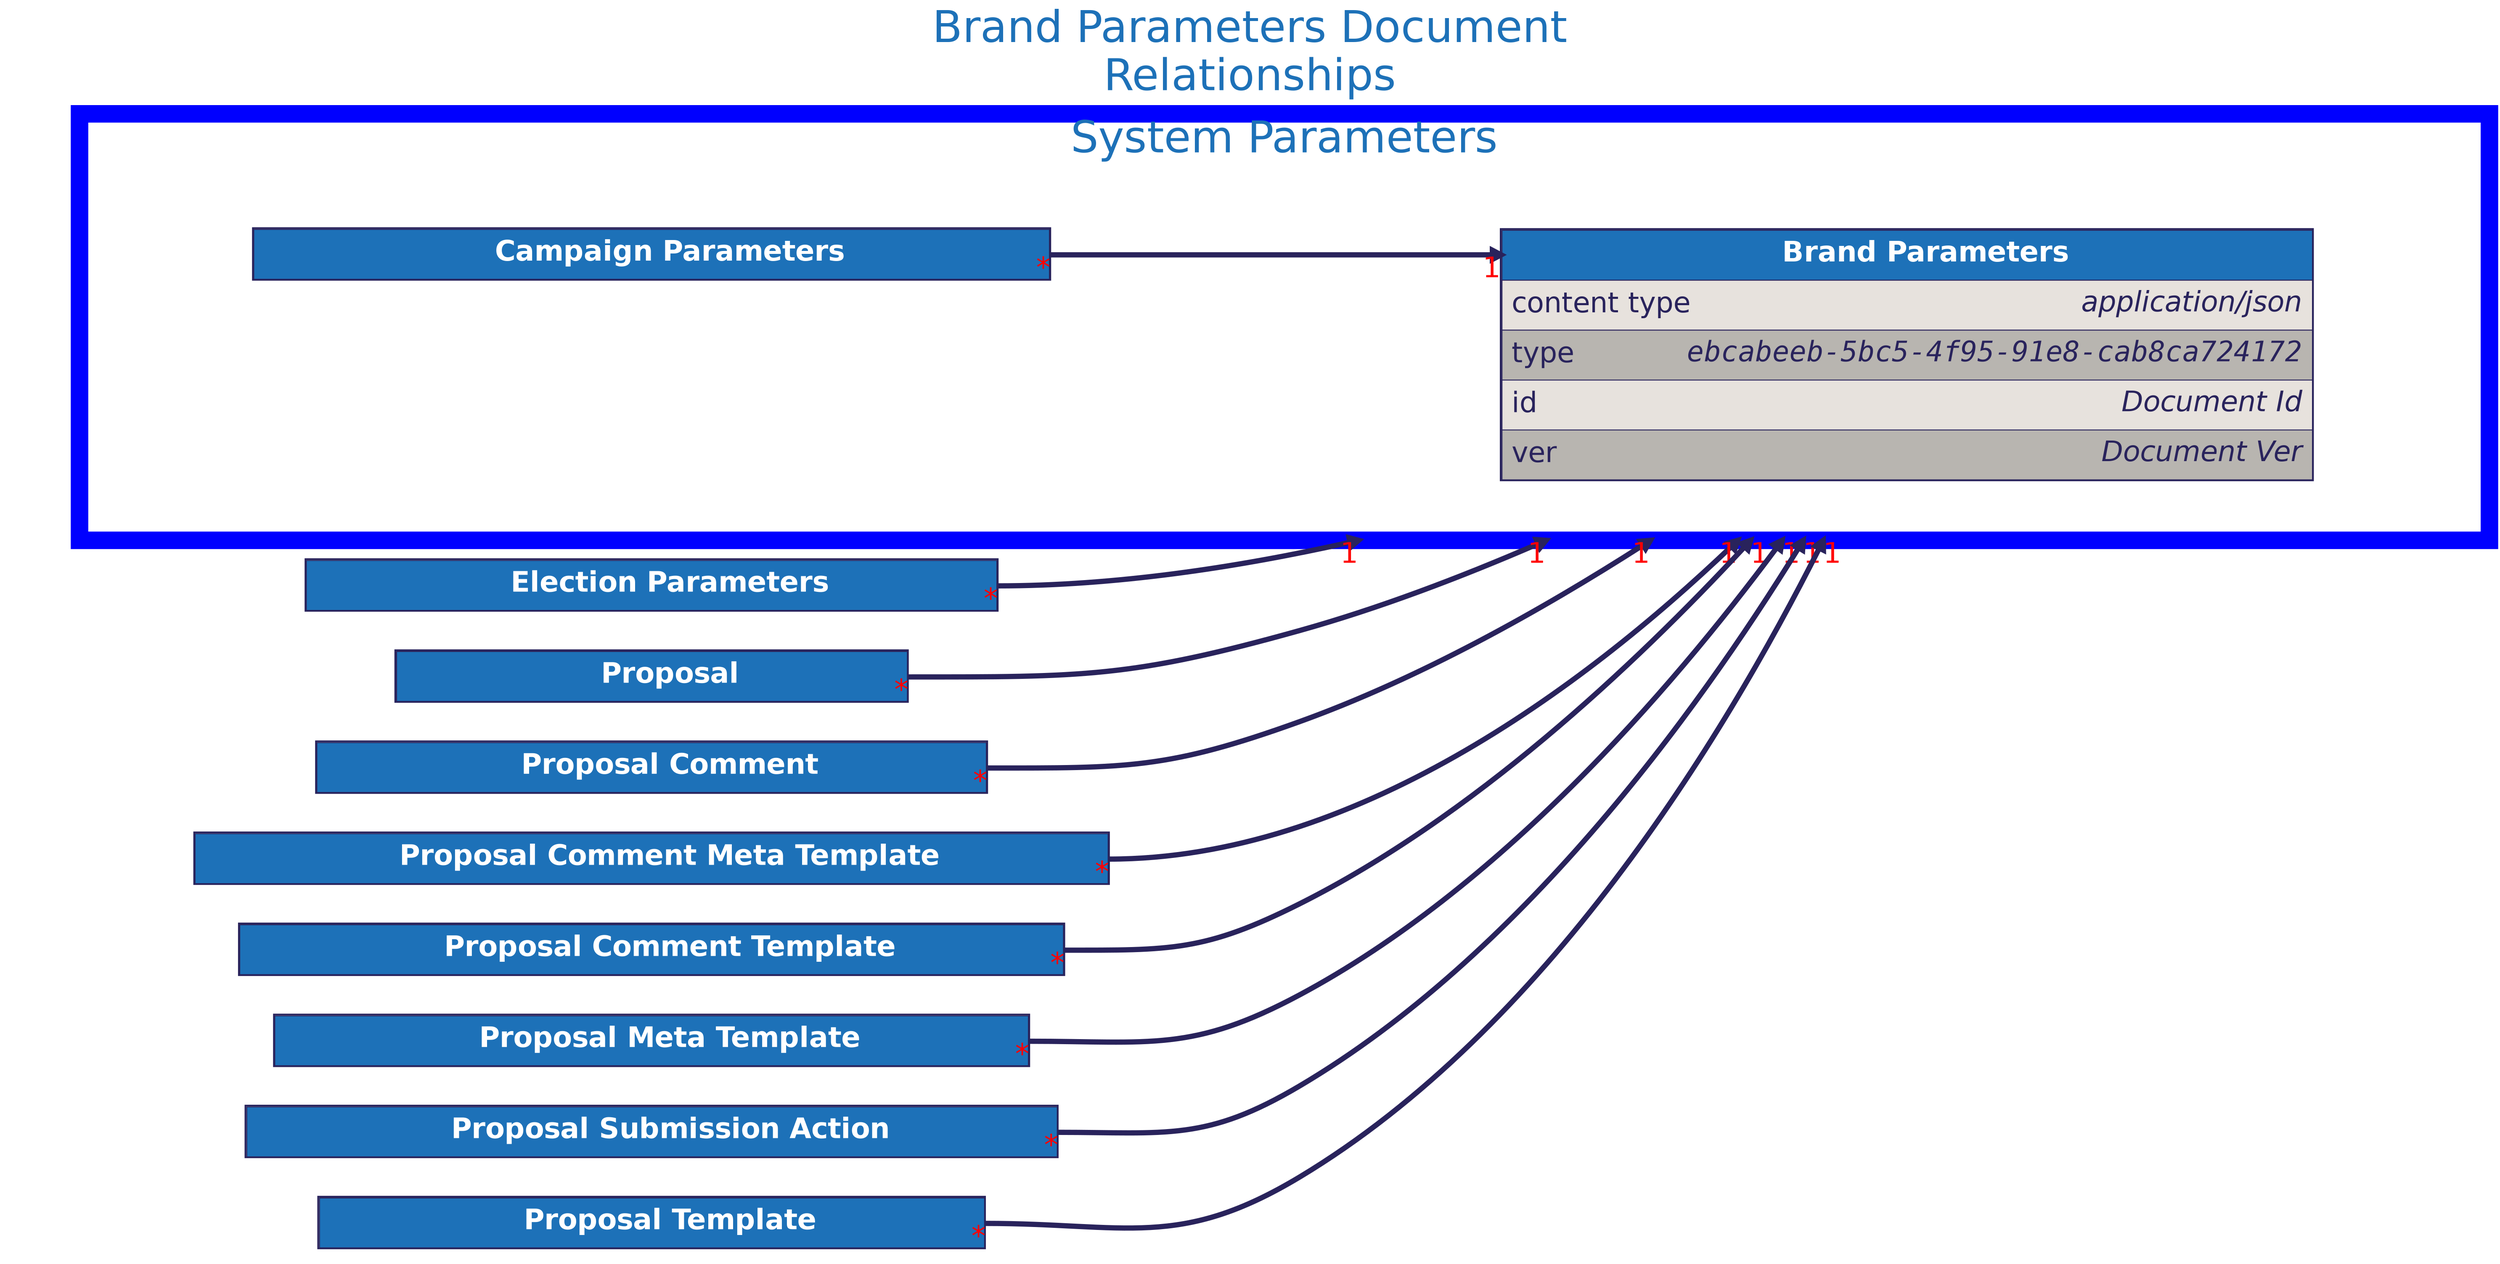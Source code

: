 digraph "Brand Parameters" {
    rankdir="LR"
    graph [fontname="helvetica", fontsize="32", fontcolor="#29235c", bgcolor="white"];
    node [penwidth="0", margin="0", fontname="helvetica", fontsize="32", fontcolor="#29235c"];
    edge [fontname="helvetica", fontsize="32", fontcolor="red", color="#29235c"];

    labelloc="t"
    label="Brand Parameters Document
Relationships"
    fontcolor="#1d71b8"
    fontsize=50
    compound=true



    subgraph cluster_system_parameters {
        label = "System Parameters";
        color=blue
        penwidth=20

        "Brand Parameters" [
            id="Brand Parameters";
            label=<
                <TABLE BORDER="2" COLOR="#29235c" CELLBORDER="1" CELLSPACING="0" CELLPADDING="10">
                <TR>
                    <TD PORT="title" BGCOLOR="#1d71b8" HREF="../brand_parameters/">
                        <FONT COLOR="#ffffff"><B> Brand Parameters </B></FONT>
                    </TD>
                </TR>
                <TR>
                    <TD ALIGN="LEFT" PORT="content type" BGCOLOR="#e7e2dd">
                        <TABLE CELLPADDING="0" CELLSPACING="0" BORDER="0">
                            <TR>
                                <TD ALIGN="LEFT" VALIGN="TOP" WIDTH="200"><FONT>content type</FONT></TD>
                                <TD ALIGN="RIGHT"><FONT><I>application/json</I></FONT></TD>
                            </TR>
                        </TABLE>
                    </TD>
                </TR>
                <TR>
                    <TD ALIGN="LEFT" PORT="type" BGCOLOR="#b8b5b0">
                        <TABLE CELLPADDING="0" CELLSPACING="0" BORDER="0">
                            <TR>
                                <TD ALIGN="LEFT" VALIGN="TOP" WIDTH="200"><FONT>type</FONT></TD>
                                <TD ALIGN="RIGHT"><FONT FACE="Courier"><I>ebcabeeb-5bc5-4f95-91e8-cab8ca724172</I></FONT></TD>
                            </TR>
                        </TABLE>
                    </TD>
                </TR>
                <TR>
                    <TD ALIGN="LEFT" PORT="id" BGCOLOR="#e7e2dd">
                        <TABLE CELLPADDING="0" CELLSPACING="0" BORDER="0">
                            <TR>
                                <TD ALIGN="LEFT" VALIGN="TOP" WIDTH="200"><FONT>id</FONT></TD>
                                <TD ALIGN="RIGHT"><FONT><I>Document Id</I></FONT></TD>
                            </TR>
                        </TABLE>
                    </TD>
                </TR>
                <TR>
                    <TD ALIGN="LEFT" PORT="ver" BGCOLOR="#b8b5b0">
                        <TABLE CELLPADDING="0" CELLSPACING="0" BORDER="0">
                            <TR>
                                <TD ALIGN="LEFT" VALIGN="TOP" WIDTH="200"><FONT>ver</FONT></TD>
                                <TD ALIGN="RIGHT"><FONT><I>Document Ver</I></FONT></TD>
                            </TR>
                        </TABLE>
                    </TD>
                </TR>

                </TABLE>
            >
        ];


        "Campaign Parameters" [
            id="Campaign Parameters";
            label=<
                <TABLE BORDER="2" COLOR="#29235c" CELLBORDER="1" CELLSPACING="0" CELLPADDING="10">
                <TR>
                    <TD PORT="title" BGCOLOR="#1d71b8" HREF="../campaign_parameters/">
                        <FONT COLOR="#ffffff"><B> Campaign Parameters </B></FONT>
                    </TD>
                </TR>

                </TABLE>
            >
        ];

    }

    "Election Parameters" [
        id="Election Parameters";
        label=<
            <TABLE BORDER="2" COLOR="#29235c" CELLBORDER="1" CELLSPACING="0" CELLPADDING="10">
            <TR>
                <TD PORT="title" BGCOLOR="#1d71b8" HREF="../election_parameters/">
                    <FONT COLOR="#ffffff"><B> Election Parameters </B></FONT>
                </TD>
            </TR>

            </TABLE>
        >
    ];


    "Proposal" [
        id="Proposal";
        label=<
            <TABLE BORDER="2" COLOR="#29235c" CELLBORDER="1" CELLSPACING="0" CELLPADDING="10">
            <TR>
                <TD PORT="title" BGCOLOR="#1d71b8" HREF="../proposal/">
                    <FONT COLOR="#ffffff"><B> Proposal </B></FONT>
                </TD>
            </TR>

            </TABLE>
        >
    ];


    "Proposal Comment" [
        id="Proposal Comment";
        label=<
            <TABLE BORDER="2" COLOR="#29235c" CELLBORDER="1" CELLSPACING="0" CELLPADDING="10">
            <TR>
                <TD PORT="title" BGCOLOR="#1d71b8" HREF="../proposal_comment/">
                    <FONT COLOR="#ffffff"><B> Proposal Comment </B></FONT>
                </TD>
            </TR>

            </TABLE>
        >
    ];


    "Proposal Comment Meta Template" [
        id="Proposal Comment Meta Template";
        label=<
            <TABLE BORDER="2" COLOR="#29235c" CELLBORDER="1" CELLSPACING="0" CELLPADDING="10">
            <TR>
                <TD PORT="title" BGCOLOR="#1d71b8" HREF="../proposal_comment_meta_template/">
                    <FONT COLOR="#ffffff"><B> Proposal Comment Meta Template </B></FONT>
                </TD>
            </TR>

            </TABLE>
        >
    ];


    "Proposal Comment Template" [
        id="Proposal Comment Template";
        label=<
            <TABLE BORDER="2" COLOR="#29235c" CELLBORDER="1" CELLSPACING="0" CELLPADDING="10">
            <TR>
                <TD PORT="title" BGCOLOR="#1d71b8" HREF="../proposal_comment_template/">
                    <FONT COLOR="#ffffff"><B> Proposal Comment Template </B></FONT>
                </TD>
            </TR>

            </TABLE>
        >
    ];


    "Proposal Meta Template" [
        id="Proposal Meta Template";
        label=<
            <TABLE BORDER="2" COLOR="#29235c" CELLBORDER="1" CELLSPACING="0" CELLPADDING="10">
            <TR>
                <TD PORT="title" BGCOLOR="#1d71b8" HREF="../proposal_meta_template/">
                    <FONT COLOR="#ffffff"><B> Proposal Meta Template </B></FONT>
                </TD>
            </TR>

            </TABLE>
        >
    ];


    "Proposal Submission Action" [
        id="Proposal Submission Action";
        label=<
            <TABLE BORDER="2" COLOR="#29235c" CELLBORDER="1" CELLSPACING="0" CELLPADDING="10">
            <TR>
                <TD PORT="title" BGCOLOR="#1d71b8" HREF="../proposal_submission_action/">
                    <FONT COLOR="#ffffff"><B> Proposal Submission Action </B></FONT>
                </TD>
            </TR>

            </TABLE>
        >
    ];


    "Proposal Template" [
        id="Proposal Template";
        label=<
            <TABLE BORDER="2" COLOR="#29235c" CELLBORDER="1" CELLSPACING="0" CELLPADDING="10">
            <TR>
                <TD PORT="title" BGCOLOR="#1d71b8" HREF="../proposal_template/">
                    <FONT COLOR="#ffffff"><B> Proposal Template </B></FONT>
                </TD>
            </TR>

            </TABLE>
        >
    ];


    "Campaign Parameters":"title":e -> "Brand Parameters":"title":w [dir=forward, penwidth=6, color="#29235c", headlabel="1", taillabel="*"]
    "Election Parameters":"title":e -> "Brand Parameters" [dir=forward, penwidth=6, color="#29235c", headlabel="1", taillabel="*", lhead="cluster_system_parameters"]
    "Proposal":"title":e -> "Brand Parameters" [dir=forward, penwidth=6, color="#29235c", headlabel="1", taillabel="*", lhead="cluster_system_parameters"]
    "Proposal Comment":"title":e -> "Brand Parameters" [dir=forward, penwidth=6, color="#29235c", headlabel="1", taillabel="*", lhead="cluster_system_parameters"]
    "Proposal Comment Meta Template":"title":e -> "Brand Parameters" [dir=forward, penwidth=6, color="#29235c", headlabel="1", taillabel="*", lhead="cluster_system_parameters"]
    "Proposal Comment Template":"title":e -> "Brand Parameters" [dir=forward, penwidth=6, color="#29235c", headlabel="1", taillabel="*", lhead="cluster_system_parameters"]
    "Proposal Meta Template":"title":e -> "Brand Parameters" [dir=forward, penwidth=6, color="#29235c", headlabel="1", taillabel="*", lhead="cluster_system_parameters"]
    "Proposal Submission Action":"title":e -> "Brand Parameters" [dir=forward, penwidth=6, color="#29235c", headlabel="1", taillabel="*", lhead="cluster_system_parameters"]
    "Proposal Template":"title":e -> "Brand Parameters" [dir=forward, penwidth=6, color="#29235c", headlabel="1", taillabel="*", lhead="cluster_system_parameters"]
}
